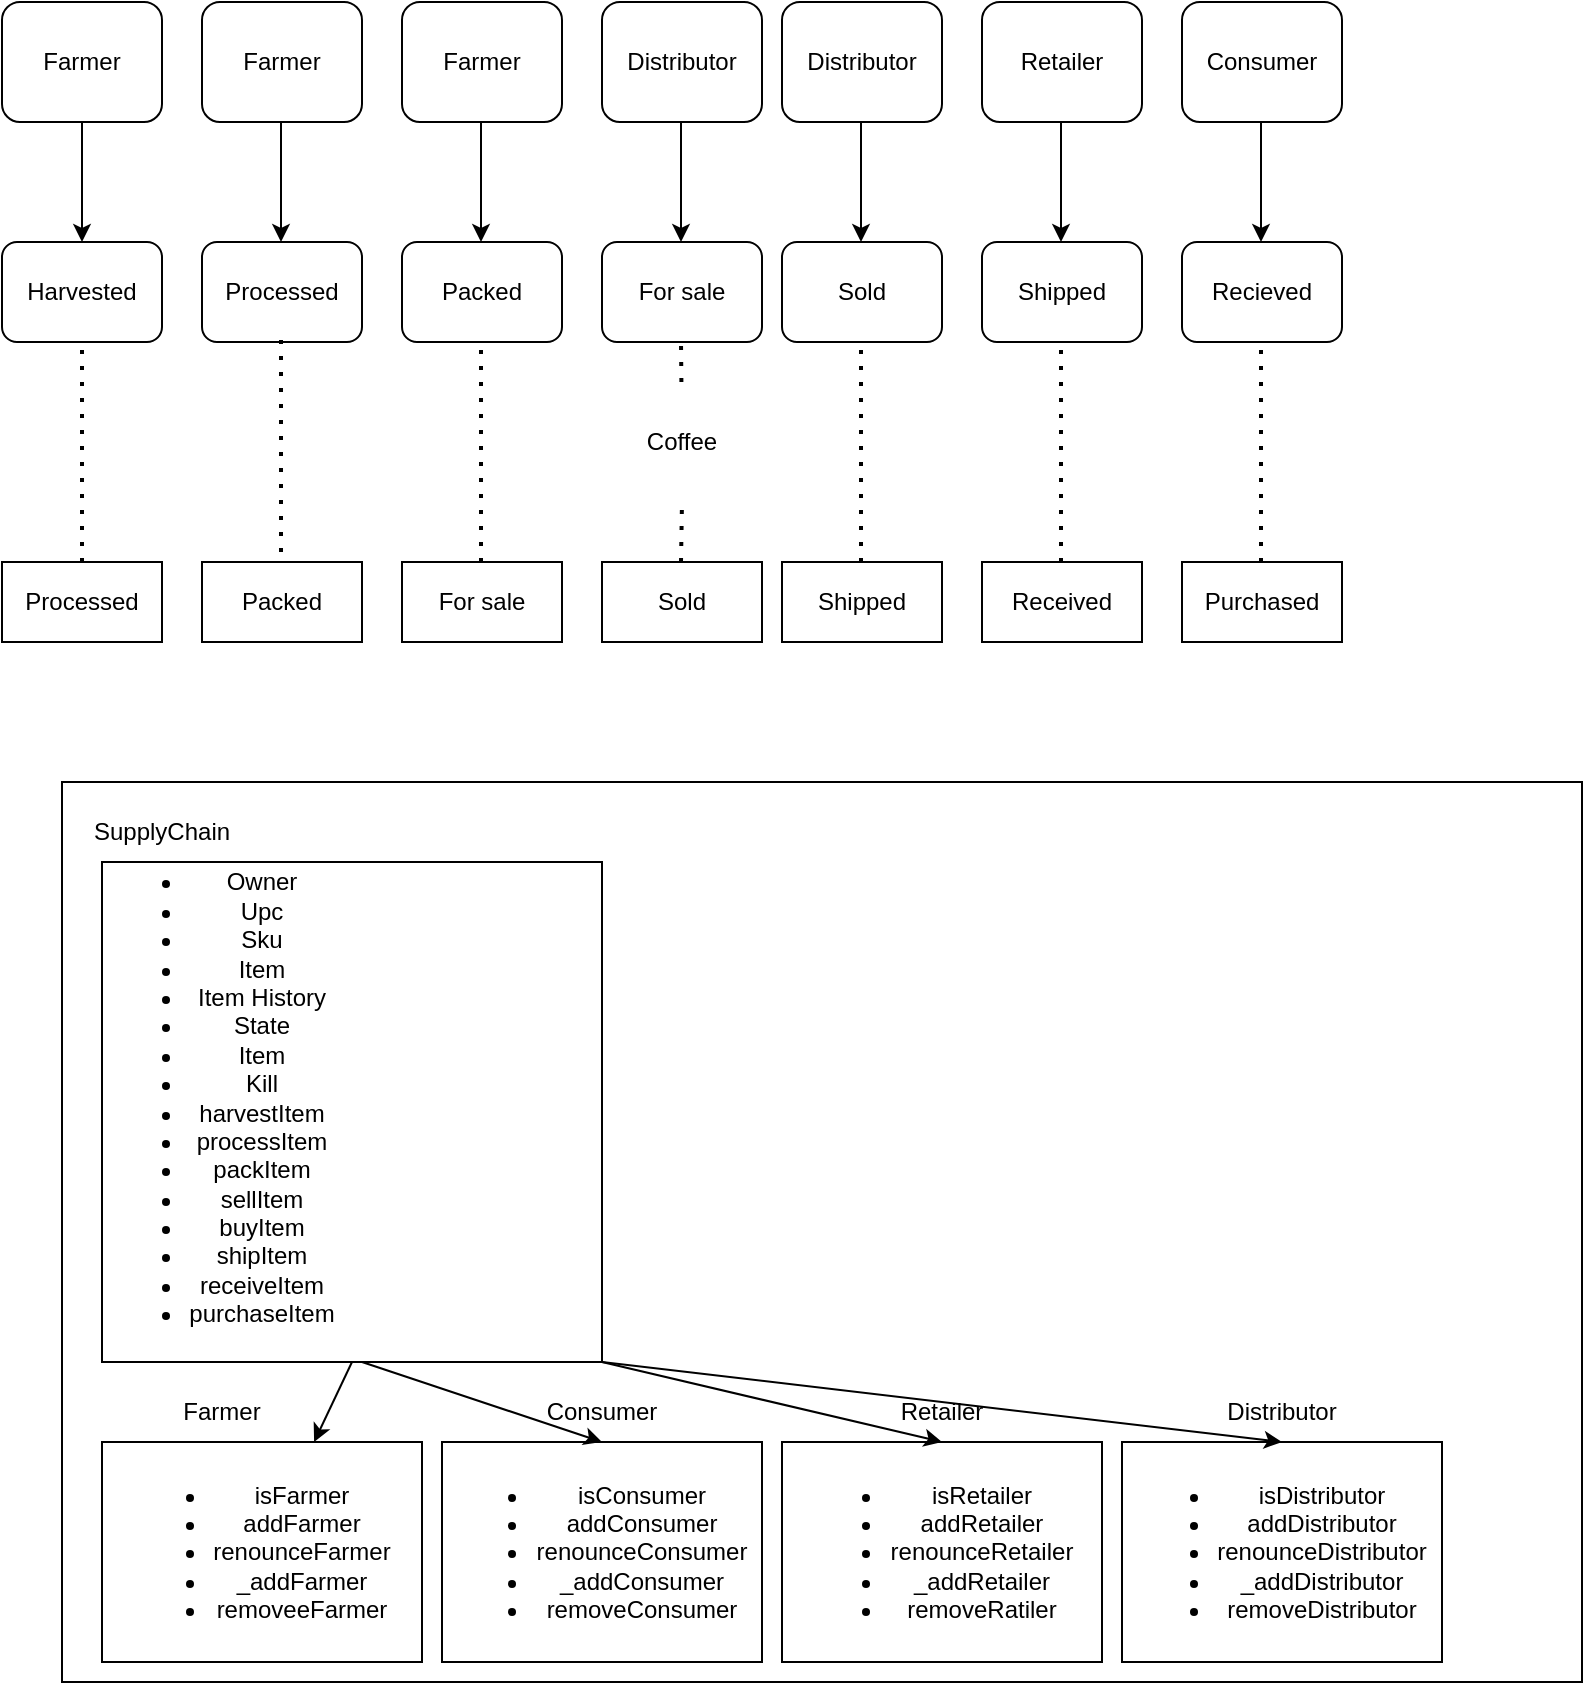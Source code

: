 <mxfile version="20.4.1" type="device"><diagram id="0eQ64DRcpmn5edlxidJC" name="Page-1"><mxGraphModel dx="1422" dy="762" grid="1" gridSize="10" guides="1" tooltips="1" connect="1" arrows="1" fold="1" page="1" pageScale="1" pageWidth="827" pageHeight="1169" math="0" shadow="0"><root><mxCell id="0"/><mxCell id="1" parent="0"/><mxCell id="c0M2IKakkSAJutbjNAfg-1" value="Farmer" style="rounded=1;whiteSpace=wrap;html=1;" parent="1" vertex="1"><mxGeometry x="10" y="120" width="80" height="60" as="geometry"/></mxCell><mxCell id="c0M2IKakkSAJutbjNAfg-9" value="Farmer" style="rounded=1;whiteSpace=wrap;html=1;" parent="1" vertex="1"><mxGeometry x="110" y="120" width="80" height="60" as="geometry"/></mxCell><mxCell id="c0M2IKakkSAJutbjNAfg-10" value="Farmer" style="rounded=1;whiteSpace=wrap;html=1;" parent="1" vertex="1"><mxGeometry x="210" y="120" width="80" height="60" as="geometry"/></mxCell><mxCell id="c0M2IKakkSAJutbjNAfg-11" value="Distributor" style="rounded=1;whiteSpace=wrap;html=1;" parent="1" vertex="1"><mxGeometry x="310" y="120" width="80" height="60" as="geometry"/></mxCell><mxCell id="c0M2IKakkSAJutbjNAfg-12" value="Distributor" style="rounded=1;whiteSpace=wrap;html=1;" parent="1" vertex="1"><mxGeometry x="400" y="120" width="80" height="60" as="geometry"/></mxCell><mxCell id="c0M2IKakkSAJutbjNAfg-13" value="Retailer" style="rounded=1;whiteSpace=wrap;html=1;" parent="1" vertex="1"><mxGeometry x="500" y="120" width="80" height="60" as="geometry"/></mxCell><mxCell id="c0M2IKakkSAJutbjNAfg-14" value="Consumer" style="rounded=1;whiteSpace=wrap;html=1;" parent="1" vertex="1"><mxGeometry x="600" y="120" width="80" height="60" as="geometry"/></mxCell><mxCell id="c0M2IKakkSAJutbjNAfg-15" value="" style="endArrow=classic;html=1;rounded=0;exitX=0.5;exitY=1;exitDx=0;exitDy=0;" parent="1" source="c0M2IKakkSAJutbjNAfg-1" edge="1"><mxGeometry width="50" height="50" relative="1" as="geometry"><mxPoint x="390" y="420" as="sourcePoint"/><mxPoint x="50" y="240" as="targetPoint"/></mxGeometry></mxCell><mxCell id="c0M2IKakkSAJutbjNAfg-16" value="" style="endArrow=classic;html=1;rounded=0;exitX=0.5;exitY=1;exitDx=0;exitDy=0;" parent="1" edge="1"><mxGeometry width="50" height="50" relative="1" as="geometry"><mxPoint x="149.5" y="180" as="sourcePoint"/><mxPoint x="149.5" y="240" as="targetPoint"/></mxGeometry></mxCell><mxCell id="c0M2IKakkSAJutbjNAfg-17" value="" style="endArrow=classic;html=1;rounded=0;exitX=0.5;exitY=1;exitDx=0;exitDy=0;" parent="1" edge="1"><mxGeometry width="50" height="50" relative="1" as="geometry"><mxPoint x="249.5" y="180" as="sourcePoint"/><mxPoint x="249.5" y="240" as="targetPoint"/></mxGeometry></mxCell><mxCell id="c0M2IKakkSAJutbjNAfg-18" value="" style="endArrow=classic;html=1;rounded=0;exitX=0.5;exitY=1;exitDx=0;exitDy=0;" parent="1" edge="1"><mxGeometry width="50" height="50" relative="1" as="geometry"><mxPoint x="349.5" y="180" as="sourcePoint"/><mxPoint x="349.5" y="240" as="targetPoint"/></mxGeometry></mxCell><mxCell id="c0M2IKakkSAJutbjNAfg-19" value="" style="endArrow=classic;html=1;rounded=0;exitX=0.5;exitY=1;exitDx=0;exitDy=0;" parent="1" edge="1"><mxGeometry width="50" height="50" relative="1" as="geometry"><mxPoint x="439.5" y="180" as="sourcePoint"/><mxPoint x="439.5" y="240" as="targetPoint"/></mxGeometry></mxCell><mxCell id="c0M2IKakkSAJutbjNAfg-20" value="" style="endArrow=classic;html=1;rounded=0;exitX=0.5;exitY=1;exitDx=0;exitDy=0;" parent="1" edge="1"><mxGeometry width="50" height="50" relative="1" as="geometry"><mxPoint x="539.5" y="180" as="sourcePoint"/><mxPoint x="539.5" y="240" as="targetPoint"/></mxGeometry></mxCell><mxCell id="c0M2IKakkSAJutbjNAfg-21" value="" style="endArrow=classic;html=1;rounded=0;exitX=0.5;exitY=1;exitDx=0;exitDy=0;" parent="1" edge="1"><mxGeometry width="50" height="50" relative="1" as="geometry"><mxPoint x="639.5" y="180" as="sourcePoint"/><mxPoint x="639.5" y="240" as="targetPoint"/></mxGeometry></mxCell><mxCell id="c0M2IKakkSAJutbjNAfg-24" value="Harvested" style="rounded=1;whiteSpace=wrap;html=1;" parent="1" vertex="1"><mxGeometry x="10" y="240" width="80" height="50" as="geometry"/></mxCell><mxCell id="c0M2IKakkSAJutbjNAfg-26" value="Processed" style="rounded=1;whiteSpace=wrap;html=1;" parent="1" vertex="1"><mxGeometry x="110" y="240" width="80" height="50" as="geometry"/></mxCell><mxCell id="c0M2IKakkSAJutbjNAfg-27" value="Packed" style="rounded=1;whiteSpace=wrap;html=1;" parent="1" vertex="1"><mxGeometry x="210" y="240" width="80" height="50" as="geometry"/></mxCell><mxCell id="c0M2IKakkSAJutbjNAfg-28" value="For sale" style="rounded=1;whiteSpace=wrap;html=1;" parent="1" vertex="1"><mxGeometry x="310" y="240" width="80" height="50" as="geometry"/></mxCell><mxCell id="c0M2IKakkSAJutbjNAfg-29" value="Sold" style="rounded=1;whiteSpace=wrap;html=1;" parent="1" vertex="1"><mxGeometry x="400" y="240" width="80" height="50" as="geometry"/></mxCell><mxCell id="c0M2IKakkSAJutbjNAfg-30" value="Shipped" style="rounded=1;whiteSpace=wrap;html=1;" parent="1" vertex="1"><mxGeometry x="500" y="240" width="80" height="50" as="geometry"/></mxCell><mxCell id="c0M2IKakkSAJutbjNAfg-31" value="Recieved" style="rounded=1;whiteSpace=wrap;html=1;" parent="1" vertex="1"><mxGeometry x="600" y="240" width="80" height="50" as="geometry"/></mxCell><mxCell id="c0M2IKakkSAJutbjNAfg-34" value="" style="endArrow=none;dashed=1;html=1;dashPattern=1 3;strokeWidth=2;rounded=0;entryX=0.5;entryY=1;entryDx=0;entryDy=0;" parent="1" target="c0M2IKakkSAJutbjNAfg-24" edge="1"><mxGeometry width="50" height="50" relative="1" as="geometry"><mxPoint x="50" y="400" as="sourcePoint"/><mxPoint x="70" y="340" as="targetPoint"/></mxGeometry></mxCell><mxCell id="c0M2IKakkSAJutbjNAfg-35" value="" style="endArrow=none;dashed=1;html=1;dashPattern=1 3;strokeWidth=2;rounded=0;entryX=0.5;entryY=1;entryDx=0;entryDy=0;" parent="1" edge="1"><mxGeometry width="50" height="50" relative="1" as="geometry"><mxPoint x="149.5" y="395" as="sourcePoint"/><mxPoint x="149.5" y="285" as="targetPoint"/></mxGeometry></mxCell><mxCell id="c0M2IKakkSAJutbjNAfg-36" value="" style="endArrow=none;dashed=1;html=1;dashPattern=1 3;strokeWidth=2;rounded=0;entryX=0.5;entryY=1;entryDx=0;entryDy=0;" parent="1" edge="1"><mxGeometry width="50" height="50" relative="1" as="geometry"><mxPoint x="249.5" y="400" as="sourcePoint"/><mxPoint x="249.5" y="290" as="targetPoint"/></mxGeometry></mxCell><mxCell id="c0M2IKakkSAJutbjNAfg-37" value="" style="endArrow=none;dashed=1;html=1;dashPattern=1 3;strokeWidth=2;rounded=0;entryX=0.5;entryY=1;entryDx=0;entryDy=0;startArrow=none;" parent="1" source="c0M2IKakkSAJutbjNAfg-33" edge="1"><mxGeometry width="50" height="50" relative="1" as="geometry"><mxPoint x="349.5" y="400" as="sourcePoint"/><mxPoint x="349.5" y="290" as="targetPoint"/></mxGeometry></mxCell><mxCell id="c0M2IKakkSAJutbjNAfg-38" value="" style="endArrow=none;dashed=1;html=1;dashPattern=1 3;strokeWidth=2;rounded=0;entryX=0.5;entryY=1;entryDx=0;entryDy=0;" parent="1" edge="1"><mxGeometry width="50" height="50" relative="1" as="geometry"><mxPoint x="439.5" y="400" as="sourcePoint"/><mxPoint x="439.5" y="290" as="targetPoint"/></mxGeometry></mxCell><mxCell id="c0M2IKakkSAJutbjNAfg-39" value="" style="endArrow=none;dashed=1;html=1;dashPattern=1 3;strokeWidth=2;rounded=0;entryX=0.5;entryY=1;entryDx=0;entryDy=0;" parent="1" edge="1"><mxGeometry width="50" height="50" relative="1" as="geometry"><mxPoint x="539.5" y="400" as="sourcePoint"/><mxPoint x="539.5" y="290" as="targetPoint"/></mxGeometry></mxCell><mxCell id="c0M2IKakkSAJutbjNAfg-40" value="" style="endArrow=none;dashed=1;html=1;dashPattern=1 3;strokeWidth=2;rounded=0;entryX=0.5;entryY=1;entryDx=0;entryDy=0;" parent="1" edge="1"><mxGeometry width="50" height="50" relative="1" as="geometry"><mxPoint x="639.5" y="400" as="sourcePoint"/><mxPoint x="639.5" y="290" as="targetPoint"/></mxGeometry></mxCell><mxCell id="c0M2IKakkSAJutbjNAfg-33" value="Coffee" style="text;html=1;strokeColor=none;fillColor=none;align=center;verticalAlign=middle;whiteSpace=wrap;rounded=0;" parent="1" vertex="1"><mxGeometry x="245" y="310" width="210" height="60" as="geometry"/></mxCell><mxCell id="c0M2IKakkSAJutbjNAfg-41" value="" style="endArrow=none;dashed=1;html=1;dashPattern=1 3;strokeWidth=2;rounded=0;entryX=0.5;entryY=1;entryDx=0;entryDy=0;" parent="1" target="c0M2IKakkSAJutbjNAfg-33" edge="1"><mxGeometry width="50" height="50" relative="1" as="geometry"><mxPoint x="349.5" y="400" as="sourcePoint"/><mxPoint x="349.5" y="290" as="targetPoint"/></mxGeometry></mxCell><mxCell id="c0M2IKakkSAJutbjNAfg-43" value="Processed" style="rounded=0;whiteSpace=wrap;html=1;" parent="1" vertex="1"><mxGeometry x="10" y="400" width="80" height="40" as="geometry"/></mxCell><mxCell id="c0M2IKakkSAJutbjNAfg-45" value="Packed" style="rounded=0;whiteSpace=wrap;html=1;" parent="1" vertex="1"><mxGeometry x="110" y="400" width="80" height="40" as="geometry"/></mxCell><mxCell id="c0M2IKakkSAJutbjNAfg-46" value="For sale" style="rounded=0;whiteSpace=wrap;html=1;" parent="1" vertex="1"><mxGeometry x="210" y="400" width="80" height="40" as="geometry"/></mxCell><mxCell id="c0M2IKakkSAJutbjNAfg-47" value="Sold" style="rounded=0;whiteSpace=wrap;html=1;" parent="1" vertex="1"><mxGeometry x="310" y="400" width="80" height="40" as="geometry"/></mxCell><mxCell id="c0M2IKakkSAJutbjNAfg-48" value="Shipped" style="rounded=0;whiteSpace=wrap;html=1;" parent="1" vertex="1"><mxGeometry x="400" y="400" width="80" height="40" as="geometry"/></mxCell><mxCell id="c0M2IKakkSAJutbjNAfg-49" value="Received" style="rounded=0;whiteSpace=wrap;html=1;" parent="1" vertex="1"><mxGeometry x="500" y="400" width="80" height="40" as="geometry"/></mxCell><mxCell id="c0M2IKakkSAJutbjNAfg-50" value="Purchased" style="rounded=0;whiteSpace=wrap;html=1;" parent="1" vertex="1"><mxGeometry x="600" y="400" width="80" height="40" as="geometry"/></mxCell><mxCell id="c0M2IKakkSAJutbjNAfg-51" value="" style="rounded=0;whiteSpace=wrap;html=1;" parent="1" vertex="1"><mxGeometry x="40" y="510" width="760" height="450" as="geometry"/></mxCell><mxCell id="c0M2IKakkSAJutbjNAfg-52" value="SupplyChain" style="text;html=1;strokeColor=none;fillColor=none;align=center;verticalAlign=middle;whiteSpace=wrap;rounded=0;" parent="1" vertex="1"><mxGeometry x="60" y="520" width="60" height="30" as="geometry"/></mxCell><mxCell id="c0M2IKakkSAJutbjNAfg-56" value="" style="rounded=0;whiteSpace=wrap;html=1;" parent="1" vertex="1"><mxGeometry x="60" y="550" width="250" height="250" as="geometry"/></mxCell><mxCell id="c0M2IKakkSAJutbjNAfg-55" value="&lt;ul&gt;&lt;li&gt;Owner&lt;/li&gt;&lt;li&gt;Upc&lt;/li&gt;&lt;li&gt;Sku&lt;/li&gt;&lt;li&gt;Item&lt;/li&gt;&lt;li&gt;Item History&lt;/li&gt;&lt;li&gt;State&lt;/li&gt;&lt;li&gt;Item&lt;/li&gt;&lt;li&gt;Kill&lt;/li&gt;&lt;li&gt;harvestItem&lt;/li&gt;&lt;li&gt;processItem&lt;/li&gt;&lt;li&gt;packItem&lt;/li&gt;&lt;li&gt;sellItem&lt;/li&gt;&lt;li&gt;buyItem&lt;/li&gt;&lt;li&gt;shipItem&lt;/li&gt;&lt;li&gt;receiveItem&lt;/li&gt;&lt;li&gt;purchaseItem&lt;/li&gt;&lt;/ul&gt;" style="text;html=1;strokeColor=none;fillColor=none;align=center;verticalAlign=middle;whiteSpace=wrap;rounded=0;" parent="1" vertex="1"><mxGeometry x="30" y="550" width="180" height="235" as="geometry"/></mxCell><mxCell id="c0M2IKakkSAJutbjNAfg-59" value="&lt;ul&gt;&lt;li&gt;isFarmer&lt;/li&gt;&lt;li&gt;addFarmer&lt;/li&gt;&lt;li&gt;renounceFarmer&lt;/li&gt;&lt;li&gt;_addFarmer&lt;/li&gt;&lt;li&gt;removeeFarmer&lt;/li&gt;&lt;/ul&gt;" style="rounded=0;whiteSpace=wrap;html=1;" parent="1" vertex="1"><mxGeometry x="60" y="840" width="160" height="110" as="geometry"/></mxCell><mxCell id="c0M2IKakkSAJutbjNAfg-62" value="&lt;ul&gt;&lt;li&gt;isConsumer&lt;/li&gt;&lt;li&gt;addConsumer&lt;/li&gt;&lt;li&gt;renounceConsumer&lt;/li&gt;&lt;li&gt;_addConsumer&lt;/li&gt;&lt;li&gt;removeConsumer&lt;/li&gt;&lt;/ul&gt;" style="rounded=0;whiteSpace=wrap;html=1;" parent="1" vertex="1"><mxGeometry x="230" y="840" width="160" height="110" as="geometry"/></mxCell><mxCell id="c0M2IKakkSAJutbjNAfg-63" value="&lt;ul&gt;&lt;li&gt;isRetailer&lt;/li&gt;&lt;li&gt;addRetailer&lt;/li&gt;&lt;li&gt;renounceRetailer&lt;/li&gt;&lt;li&gt;_addRetailer&lt;/li&gt;&lt;li&gt;removeRatiler&lt;/li&gt;&lt;/ul&gt;" style="rounded=0;whiteSpace=wrap;html=1;" parent="1" vertex="1"><mxGeometry x="400" y="840" width="160" height="110" as="geometry"/></mxCell><mxCell id="c0M2IKakkSAJutbjNAfg-64" value="&lt;ul&gt;&lt;li&gt;isDistributor&lt;/li&gt;&lt;li&gt;addDistributor&lt;/li&gt;&lt;li&gt;renounceDistributor&lt;/li&gt;&lt;li&gt;_addDistributor&lt;/li&gt;&lt;li&gt;removeDistributor&lt;/li&gt;&lt;/ul&gt;" style="rounded=0;whiteSpace=wrap;html=1;" parent="1" vertex="1"><mxGeometry x="570" y="840" width="160" height="110" as="geometry"/></mxCell><mxCell id="c0M2IKakkSAJutbjNAfg-65" value="Farmer" style="text;html=1;strokeColor=none;fillColor=none;align=center;verticalAlign=middle;whiteSpace=wrap;rounded=0;" parent="1" vertex="1"><mxGeometry x="90" y="810" width="60" height="30" as="geometry"/></mxCell><mxCell id="c0M2IKakkSAJutbjNAfg-66" value="Consumer" style="text;html=1;strokeColor=none;fillColor=none;align=center;verticalAlign=middle;whiteSpace=wrap;rounded=0;" parent="1" vertex="1"><mxGeometry x="280" y="810" width="60" height="30" as="geometry"/></mxCell><mxCell id="c0M2IKakkSAJutbjNAfg-67" value="Retailer" style="text;html=1;strokeColor=none;fillColor=none;align=center;verticalAlign=middle;whiteSpace=wrap;rounded=0;" parent="1" vertex="1"><mxGeometry x="450" y="810" width="60" height="30" as="geometry"/></mxCell><mxCell id="c0M2IKakkSAJutbjNAfg-68" value="Distributor" style="text;html=1;strokeColor=none;fillColor=none;align=center;verticalAlign=middle;whiteSpace=wrap;rounded=0;" parent="1" vertex="1"><mxGeometry x="620" y="810" width="60" height="30" as="geometry"/></mxCell><mxCell id="c0M2IKakkSAJutbjNAfg-69" value="" style="endArrow=classic;html=1;rounded=0;exitX=0.5;exitY=1;exitDx=0;exitDy=0;" parent="1" source="c0M2IKakkSAJutbjNAfg-56" target="c0M2IKakkSAJutbjNAfg-59" edge="1"><mxGeometry width="50" height="50" relative="1" as="geometry"><mxPoint x="390" y="690" as="sourcePoint"/><mxPoint x="440" y="640" as="targetPoint"/></mxGeometry></mxCell><mxCell id="c0M2IKakkSAJutbjNAfg-70" value="" style="endArrow=classic;html=1;rounded=0;entryX=0.5;entryY=1;entryDx=0;entryDy=0;" parent="1" target="c0M2IKakkSAJutbjNAfg-66" edge="1"><mxGeometry width="50" height="50" relative="1" as="geometry"><mxPoint x="190" y="800" as="sourcePoint"/><mxPoint x="440" y="640" as="targetPoint"/></mxGeometry></mxCell><mxCell id="c0M2IKakkSAJutbjNAfg-71" value="" style="endArrow=classic;html=1;rounded=0;exitX=1;exitY=1;exitDx=0;exitDy=0;entryX=0.5;entryY=1;entryDx=0;entryDy=0;" parent="1" source="c0M2IKakkSAJutbjNAfg-56" target="c0M2IKakkSAJutbjNAfg-67" edge="1"><mxGeometry width="50" height="50" relative="1" as="geometry"><mxPoint x="390" y="690" as="sourcePoint"/><mxPoint x="440" y="640" as="targetPoint"/></mxGeometry></mxCell><mxCell id="c0M2IKakkSAJutbjNAfg-72" value="" style="endArrow=classic;html=1;rounded=0;entryX=0.5;entryY=1;entryDx=0;entryDy=0;" parent="1" target="c0M2IKakkSAJutbjNAfg-68" edge="1"><mxGeometry width="50" height="50" relative="1" as="geometry"><mxPoint x="310" y="800" as="sourcePoint"/><mxPoint x="440" y="640" as="targetPoint"/></mxGeometry></mxCell></root></mxGraphModel></diagram></mxfile>